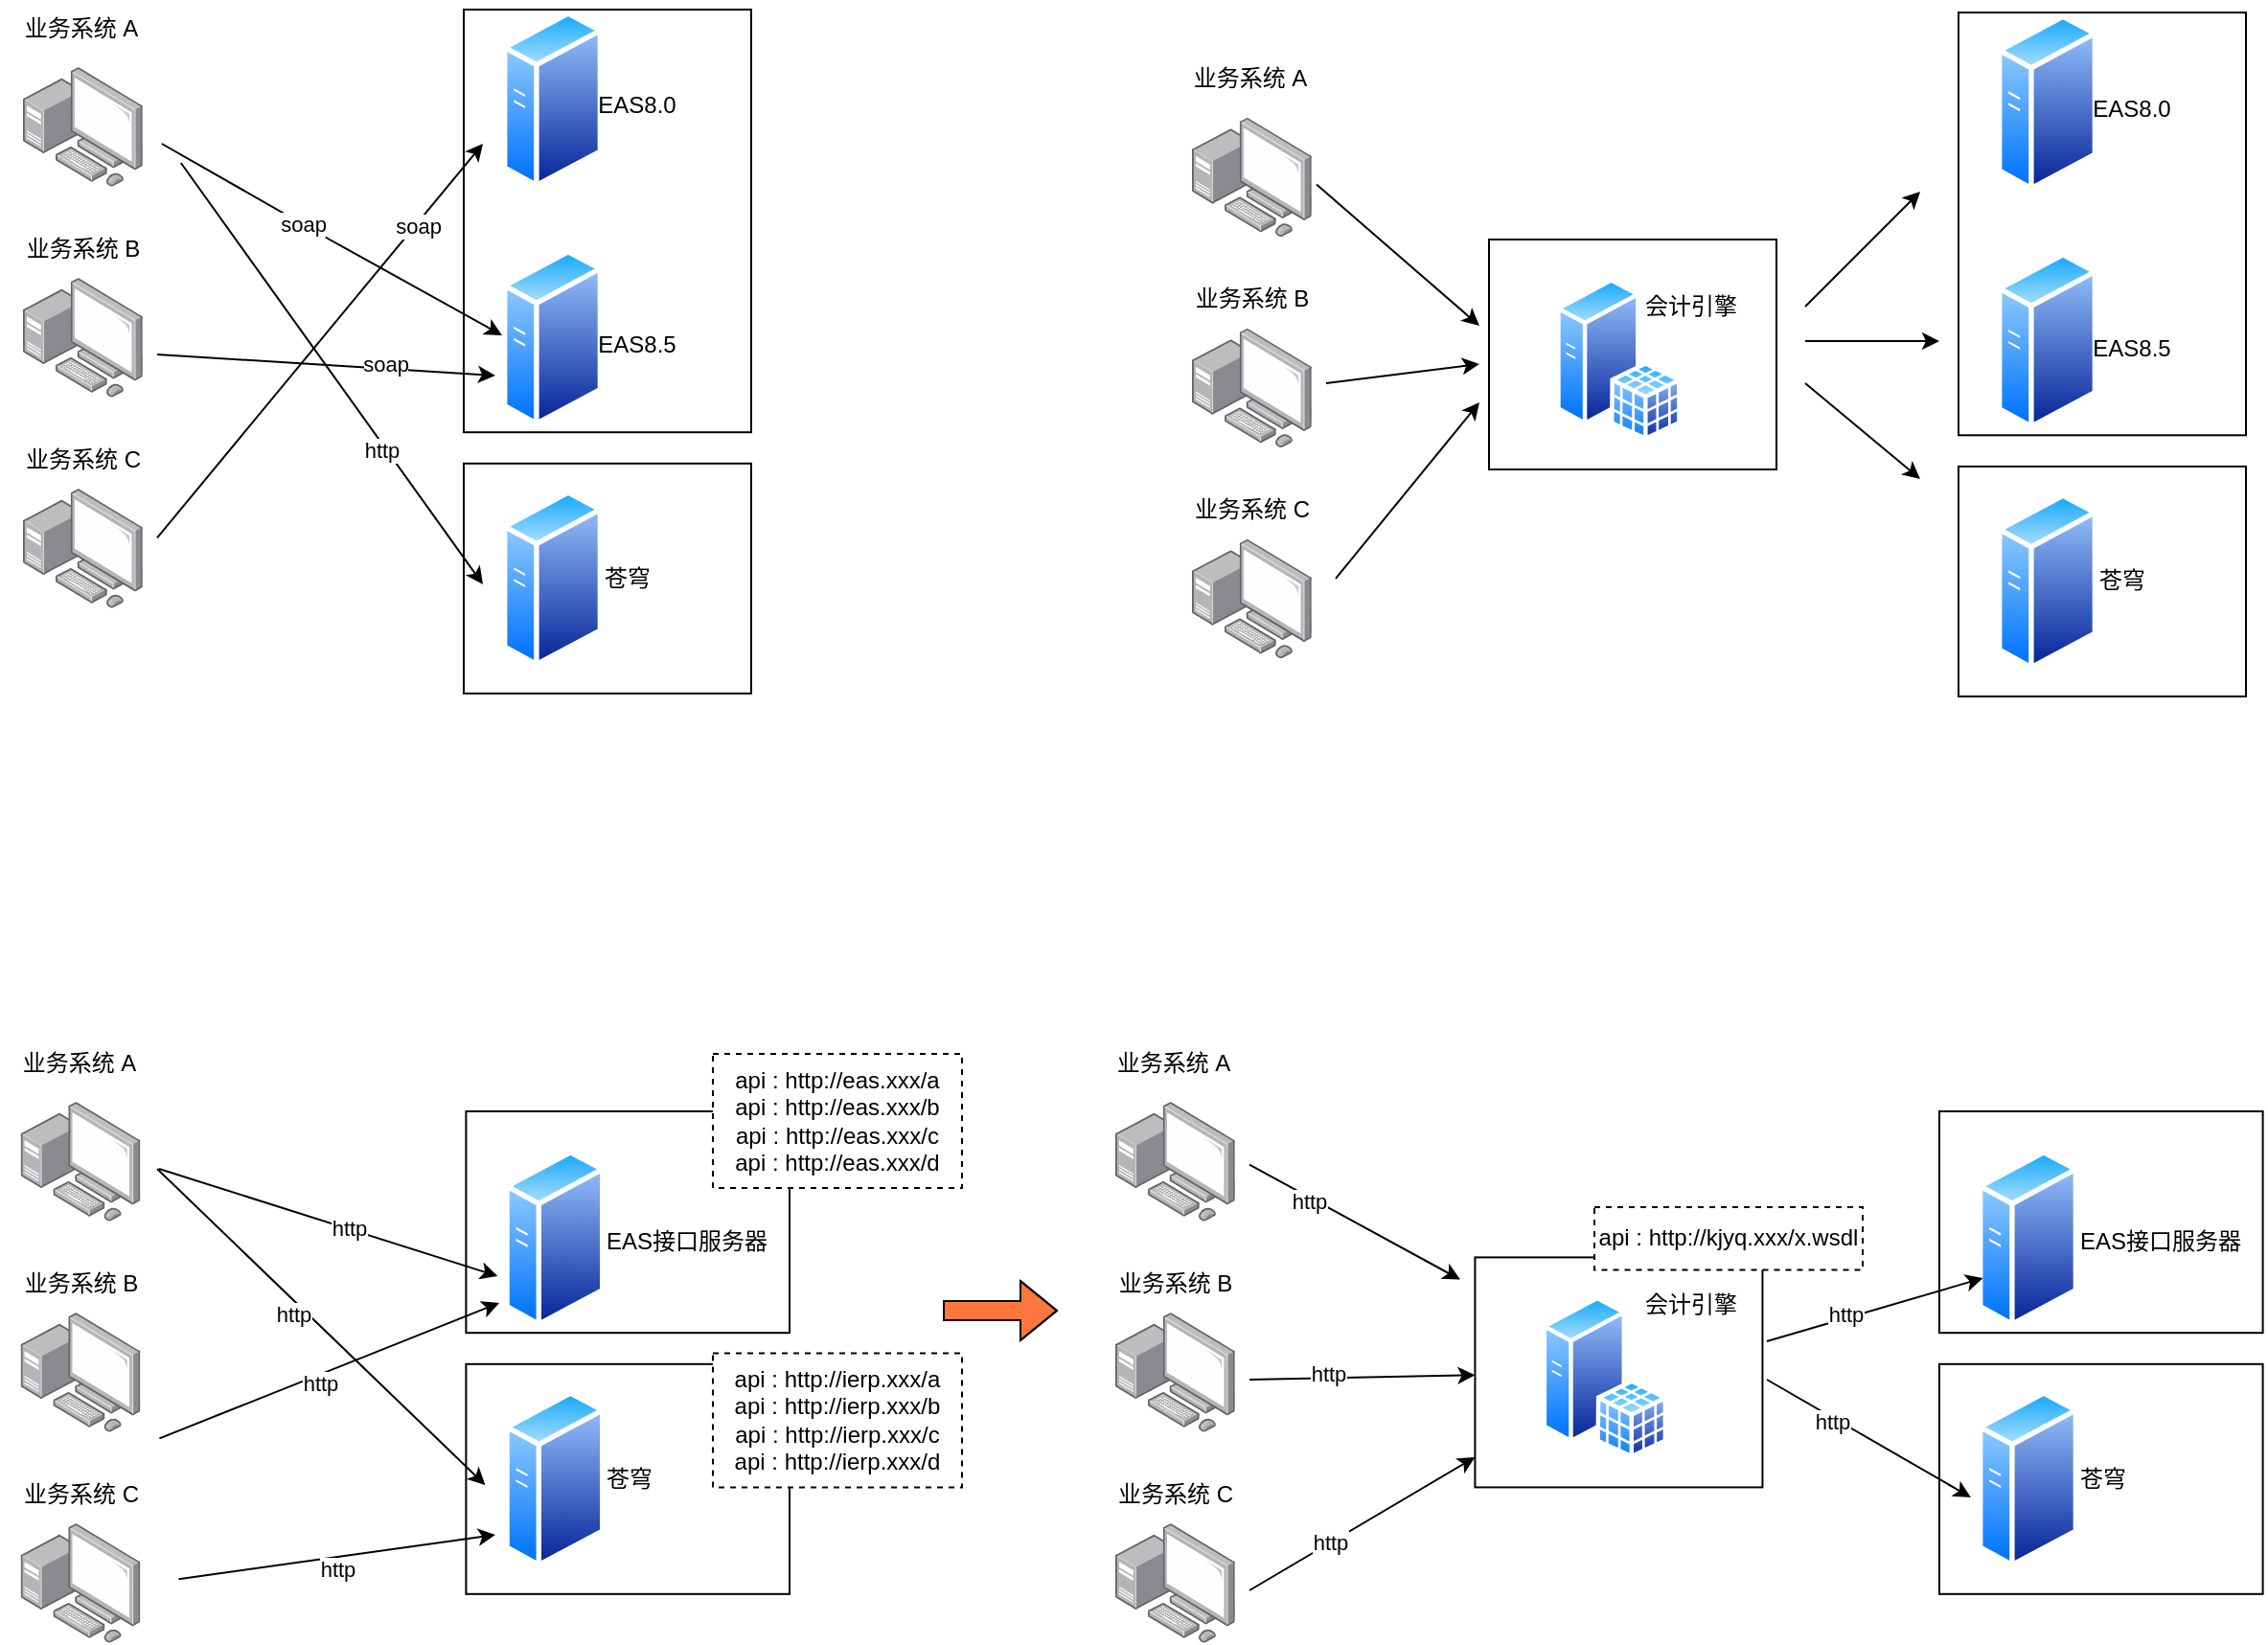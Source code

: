 <mxfile version="20.3.2" type="github">
  <diagram id="Xhf_V60VqL-blBnn5I0N" name="第 1 页">
    <mxGraphModel dx="1422" dy="762" grid="1" gridSize="10" guides="1" tooltips="1" connect="1" arrows="1" fold="1" page="1" pageScale="1" pageWidth="3300" pageHeight="4681" math="0" shadow="0">
      <root>
        <mxCell id="0" />
        <mxCell id="1" parent="0" />
        <mxCell id="khTBBQ2TNIfmZg84Ai6I-55" value="" style="rounded=0;whiteSpace=wrap;html=1;" vertex="1" parent="1">
          <mxGeometry x="875" y="415" width="150" height="120" as="geometry" />
        </mxCell>
        <mxCell id="khTBBQ2TNIfmZg84Ai6I-31" value="" style="rounded=0;whiteSpace=wrap;html=1;" vertex="1" parent="1">
          <mxGeometry x="340" y="531.9" width="150" height="120" as="geometry" />
        </mxCell>
        <mxCell id="khTBBQ2TNIfmZg84Ai6I-30" value="" style="rounded=0;whiteSpace=wrap;html=1;" vertex="1" parent="1">
          <mxGeometry x="340" y="295" width="150" height="220.6" as="geometry" />
        </mxCell>
        <mxCell id="khTBBQ2TNIfmZg84Ai6I-1" value="" style="points=[];aspect=fixed;html=1;align=center;shadow=0;dashed=0;image;image=img/lib/allied_telesis/computer_and_terminals/Personal_Computer_with_Server.svg;" vertex="1" parent="1">
          <mxGeometry x="110" y="325" width="62.4" height="62.4" as="geometry" />
        </mxCell>
        <mxCell id="khTBBQ2TNIfmZg84Ai6I-2" value="" style="points=[];aspect=fixed;html=1;align=center;shadow=0;dashed=0;image;image=img/lib/allied_telesis/computer_and_terminals/Personal_Computer_with_Server.svg;" vertex="1" parent="1">
          <mxGeometry x="110" y="435" width="62.4" height="62.4" as="geometry" />
        </mxCell>
        <mxCell id="khTBBQ2TNIfmZg84Ai6I-3" value="" style="points=[];aspect=fixed;html=1;align=center;shadow=0;dashed=0;image;image=img/lib/allied_telesis/computer_and_terminals/Personal_Computer_with_Server.svg;" vertex="1" parent="1">
          <mxGeometry x="110" y="545" width="62.4" height="62.4" as="geometry" />
        </mxCell>
        <mxCell id="khTBBQ2TNIfmZg84Ai6I-5" value="" style="aspect=fixed;perimeter=ellipsePerimeter;html=1;align=center;shadow=0;dashed=0;spacingTop=3;image;image=img/lib/active_directory/generic_server.svg;" vertex="1" parent="1">
          <mxGeometry x="360" y="295" width="52.53" height="93.8" as="geometry" />
        </mxCell>
        <mxCell id="khTBBQ2TNIfmZg84Ai6I-6" value="" style="aspect=fixed;perimeter=ellipsePerimeter;html=1;align=center;shadow=0;dashed=0;spacingTop=3;image;image=img/lib/active_directory/generic_server.svg;" vertex="1" parent="1">
          <mxGeometry x="360" y="419.3" width="52.53" height="93.8" as="geometry" />
        </mxCell>
        <mxCell id="khTBBQ2TNIfmZg84Ai6I-7" value="" style="aspect=fixed;perimeter=ellipsePerimeter;html=1;align=center;shadow=0;dashed=0;spacingTop=3;image;image=img/lib/active_directory/generic_server.svg;imageBackground=default;" vertex="1" parent="1">
          <mxGeometry x="360" y="545" width="52.53" height="93.8" as="geometry" />
        </mxCell>
        <mxCell id="khTBBQ2TNIfmZg84Ai6I-8" value="" style="endArrow=classic;html=1;rounded=0;" edge="1" parent="1">
          <mxGeometry width="50" height="50" relative="1" as="geometry">
            <mxPoint x="182.4" y="365" as="sourcePoint" />
            <mxPoint x="360" y="465" as="targetPoint" />
            <Array as="points">
              <mxPoint x="270" y="415" />
            </Array>
          </mxGeometry>
        </mxCell>
        <mxCell id="khTBBQ2TNIfmZg84Ai6I-22" value="soap" style="edgeLabel;html=1;align=center;verticalAlign=middle;resizable=0;points=[];" vertex="1" connectable="0" parent="khTBBQ2TNIfmZg84Ai6I-8">
          <mxGeometry x="-0.16" y="1" relative="1" as="geometry">
            <mxPoint x="-1" as="offset" />
          </mxGeometry>
        </mxCell>
        <mxCell id="khTBBQ2TNIfmZg84Ai6I-9" value="" style="endArrow=classic;html=1;rounded=0;" edge="1" parent="1">
          <mxGeometry width="50" height="50" relative="1" as="geometry">
            <mxPoint x="192.4" y="375" as="sourcePoint" />
            <mxPoint x="350" y="595" as="targetPoint" />
          </mxGeometry>
        </mxCell>
        <mxCell id="khTBBQ2TNIfmZg84Ai6I-25" value="http" style="edgeLabel;html=1;align=center;verticalAlign=middle;resizable=0;points=[];" vertex="1" connectable="0" parent="khTBBQ2TNIfmZg84Ai6I-9">
          <mxGeometry x="0.341" y="-3" relative="1" as="geometry">
            <mxPoint x="1" as="offset" />
          </mxGeometry>
        </mxCell>
        <mxCell id="khTBBQ2TNIfmZg84Ai6I-10" value="" style="endArrow=classic;html=1;rounded=0;entryX=-0.067;entryY=0.711;entryDx=0;entryDy=0;entryPerimeter=0;" edge="1" parent="1" target="khTBBQ2TNIfmZg84Ai6I-6">
          <mxGeometry width="50" height="50" relative="1" as="geometry">
            <mxPoint x="180" y="475" as="sourcePoint" />
            <mxPoint x="350" y="486" as="targetPoint" />
          </mxGeometry>
        </mxCell>
        <mxCell id="khTBBQ2TNIfmZg84Ai6I-26" value="soap" style="edgeLabel;html=1;align=center;verticalAlign=middle;resizable=0;points=[];" vertex="1" connectable="0" parent="khTBBQ2TNIfmZg84Ai6I-10">
          <mxGeometry x="0.346" y="3" relative="1" as="geometry">
            <mxPoint as="offset" />
          </mxGeometry>
        </mxCell>
        <mxCell id="khTBBQ2TNIfmZg84Ai6I-11" value="" style="endArrow=classic;html=1;rounded=0;" edge="1" parent="1">
          <mxGeometry width="50" height="50" relative="1" as="geometry">
            <mxPoint x="180" y="570.7" as="sourcePoint" />
            <mxPoint x="350" y="365" as="targetPoint" />
          </mxGeometry>
        </mxCell>
        <mxCell id="khTBBQ2TNIfmZg84Ai6I-20" value="soap" style="edgeLabel;html=1;align=center;verticalAlign=middle;resizable=0;points=[];" vertex="1" connectable="0" parent="khTBBQ2TNIfmZg84Ai6I-11">
          <mxGeometry x="0.589" y="-1" relative="1" as="geometry">
            <mxPoint as="offset" />
          </mxGeometry>
        </mxCell>
        <mxCell id="khTBBQ2TNIfmZg84Ai6I-12" value="EAS8.0" style="text;html=1;align=center;verticalAlign=middle;resizable=0;points=[];autosize=1;strokeColor=none;fillColor=none;" vertex="1" parent="1">
          <mxGeometry x="400" y="330" width="60" height="30" as="geometry" />
        </mxCell>
        <mxCell id="khTBBQ2TNIfmZg84Ai6I-13" value="EAS8.5" style="text;html=1;align=center;verticalAlign=middle;resizable=0;points=[];autosize=1;strokeColor=none;fillColor=none;" vertex="1" parent="1">
          <mxGeometry x="400" y="455" width="60" height="30" as="geometry" />
        </mxCell>
        <mxCell id="khTBBQ2TNIfmZg84Ai6I-14" value="苍穹" style="text;html=1;align=center;verticalAlign=middle;resizable=0;points=[];autosize=1;strokeColor=none;fillColor=none;" vertex="1" parent="1">
          <mxGeometry x="400" y="576.9" width="50" height="30" as="geometry" />
        </mxCell>
        <mxCell id="khTBBQ2TNIfmZg84Ai6I-27" value="业务系统 A" style="text;html=1;align=center;verticalAlign=middle;resizable=0;points=[];autosize=1;strokeColor=none;fillColor=none;" vertex="1" parent="1">
          <mxGeometry x="100" y="290" width="80" height="30" as="geometry" />
        </mxCell>
        <mxCell id="khTBBQ2TNIfmZg84Ai6I-28" value="业务系统 B" style="text;html=1;align=center;verticalAlign=middle;resizable=0;points=[];autosize=1;strokeColor=none;fillColor=none;" vertex="1" parent="1">
          <mxGeometry x="101.2" y="405" width="80" height="30" as="geometry" />
        </mxCell>
        <mxCell id="khTBBQ2TNIfmZg84Ai6I-29" value="业务系统 C" style="text;html=1;align=center;verticalAlign=middle;resizable=0;points=[];autosize=1;strokeColor=none;fillColor=none;" vertex="1" parent="1">
          <mxGeometry x="101.2" y="515" width="80" height="30" as="geometry" />
        </mxCell>
        <mxCell id="khTBBQ2TNIfmZg84Ai6I-32" value="" style="rounded=0;whiteSpace=wrap;html=1;" vertex="1" parent="1">
          <mxGeometry x="1120" y="533.45" width="150" height="120" as="geometry" />
        </mxCell>
        <mxCell id="khTBBQ2TNIfmZg84Ai6I-33" value="" style="rounded=0;whiteSpace=wrap;html=1;" vertex="1" parent="1">
          <mxGeometry x="1120" y="296.55" width="150" height="220.6" as="geometry" />
        </mxCell>
        <mxCell id="khTBBQ2TNIfmZg84Ai6I-34" value="" style="points=[];aspect=fixed;html=1;align=center;shadow=0;dashed=0;image;image=img/lib/allied_telesis/computer_and_terminals/Personal_Computer_with_Server.svg;" vertex="1" parent="1">
          <mxGeometry x="720" y="351.3" width="62.4" height="62.4" as="geometry" />
        </mxCell>
        <mxCell id="khTBBQ2TNIfmZg84Ai6I-35" value="" style="points=[];aspect=fixed;html=1;align=center;shadow=0;dashed=0;image;image=img/lib/allied_telesis/computer_and_terminals/Personal_Computer_with_Server.svg;" vertex="1" parent="1">
          <mxGeometry x="720" y="461.3" width="62.4" height="62.4" as="geometry" />
        </mxCell>
        <mxCell id="khTBBQ2TNIfmZg84Ai6I-36" value="" style="points=[];aspect=fixed;html=1;align=center;shadow=0;dashed=0;image;image=img/lib/allied_telesis/computer_and_terminals/Personal_Computer_with_Server.svg;" vertex="1" parent="1">
          <mxGeometry x="720" y="571.3" width="62.4" height="62.4" as="geometry" />
        </mxCell>
        <mxCell id="khTBBQ2TNIfmZg84Ai6I-37" value="" style="aspect=fixed;perimeter=ellipsePerimeter;html=1;align=center;shadow=0;dashed=0;spacingTop=3;image;image=img/lib/active_directory/generic_server.svg;" vertex="1" parent="1">
          <mxGeometry x="1140" y="296.55" width="52.53" height="93.8" as="geometry" />
        </mxCell>
        <mxCell id="khTBBQ2TNIfmZg84Ai6I-38" value="" style="aspect=fixed;perimeter=ellipsePerimeter;html=1;align=center;shadow=0;dashed=0;spacingTop=3;image;image=img/lib/active_directory/generic_server.svg;" vertex="1" parent="1">
          <mxGeometry x="1140" y="420.85" width="52.53" height="93.8" as="geometry" />
        </mxCell>
        <mxCell id="khTBBQ2TNIfmZg84Ai6I-39" value="" style="aspect=fixed;perimeter=ellipsePerimeter;html=1;align=center;shadow=0;dashed=0;spacingTop=3;image;image=img/lib/active_directory/generic_server.svg;imageBackground=default;" vertex="1" parent="1">
          <mxGeometry x="1140" y="546.55" width="52.53" height="93.8" as="geometry" />
        </mxCell>
        <mxCell id="khTBBQ2TNIfmZg84Ai6I-48" value="EAS8.0" style="text;html=1;align=center;verticalAlign=middle;resizable=0;points=[];autosize=1;strokeColor=none;fillColor=none;" vertex="1" parent="1">
          <mxGeometry x="1180" y="331.55" width="60" height="30" as="geometry" />
        </mxCell>
        <mxCell id="khTBBQ2TNIfmZg84Ai6I-49" value="EAS8.5" style="text;html=1;align=center;verticalAlign=middle;resizable=0;points=[];autosize=1;strokeColor=none;fillColor=none;" vertex="1" parent="1">
          <mxGeometry x="1180" y="456.55" width="60" height="30" as="geometry" />
        </mxCell>
        <mxCell id="khTBBQ2TNIfmZg84Ai6I-50" value="苍穹" style="text;html=1;align=center;verticalAlign=middle;resizable=0;points=[];autosize=1;strokeColor=none;fillColor=none;" vertex="1" parent="1">
          <mxGeometry x="1180" y="578.45" width="50" height="30" as="geometry" />
        </mxCell>
        <mxCell id="khTBBQ2TNIfmZg84Ai6I-51" value="业务系统 A" style="text;html=1;align=center;verticalAlign=middle;resizable=0;points=[];autosize=1;strokeColor=none;fillColor=none;" vertex="1" parent="1">
          <mxGeometry x="710" y="316.3" width="80" height="30" as="geometry" />
        </mxCell>
        <mxCell id="khTBBQ2TNIfmZg84Ai6I-52" value="业务系统 B" style="text;html=1;align=center;verticalAlign=middle;resizable=0;points=[];autosize=1;strokeColor=none;fillColor=none;" vertex="1" parent="1">
          <mxGeometry x="711.2" y="431.3" width="80" height="30" as="geometry" />
        </mxCell>
        <mxCell id="khTBBQ2TNIfmZg84Ai6I-53" value="业务系统 C" style="text;html=1;align=center;verticalAlign=middle;resizable=0;points=[];autosize=1;strokeColor=none;fillColor=none;" vertex="1" parent="1">
          <mxGeometry x="711.2" y="541.3" width="80" height="30" as="geometry" />
        </mxCell>
        <mxCell id="khTBBQ2TNIfmZg84Ai6I-56" value="" style="endArrow=classic;html=1;rounded=0;" edge="1" parent="1">
          <mxGeometry width="50" height="50" relative="1" as="geometry">
            <mxPoint x="785" y="386.3" as="sourcePoint" />
            <mxPoint x="870" y="460" as="targetPoint" />
          </mxGeometry>
        </mxCell>
        <mxCell id="khTBBQ2TNIfmZg84Ai6I-58" value="" style="endArrow=classic;html=1;rounded=0;" edge="1" parent="1">
          <mxGeometry width="50" height="50" relative="1" as="geometry">
            <mxPoint x="790" y="490" as="sourcePoint" />
            <mxPoint x="870" y="480" as="targetPoint" />
          </mxGeometry>
        </mxCell>
        <mxCell id="khTBBQ2TNIfmZg84Ai6I-59" value="" style="endArrow=classic;html=1;rounded=0;" edge="1" parent="1">
          <mxGeometry width="50" height="50" relative="1" as="geometry">
            <mxPoint x="795" y="591.9" as="sourcePoint" />
            <mxPoint x="870" y="500" as="targetPoint" />
          </mxGeometry>
        </mxCell>
        <mxCell id="khTBBQ2TNIfmZg84Ai6I-60" value="" style="endArrow=classic;html=1;rounded=0;" edge="1" parent="1">
          <mxGeometry width="50" height="50" relative="1" as="geometry">
            <mxPoint x="1040" y="468" as="sourcePoint" />
            <mxPoint x="1110" y="468" as="targetPoint" />
          </mxGeometry>
        </mxCell>
        <mxCell id="khTBBQ2TNIfmZg84Ai6I-61" value="" style="endArrow=classic;html=1;rounded=0;" edge="1" parent="1">
          <mxGeometry width="50" height="50" relative="1" as="geometry">
            <mxPoint x="1040" y="490" as="sourcePoint" />
            <mxPoint x="1100" y="540" as="targetPoint" />
          </mxGeometry>
        </mxCell>
        <mxCell id="khTBBQ2TNIfmZg84Ai6I-62" value="" style="endArrow=classic;html=1;rounded=0;" edge="1" parent="1">
          <mxGeometry width="50" height="50" relative="1" as="geometry">
            <mxPoint x="1040" y="450" as="sourcePoint" />
            <mxPoint x="1100" y="390" as="targetPoint" />
          </mxGeometry>
        </mxCell>
        <mxCell id="khTBBQ2TNIfmZg84Ai6I-63" value="" style="aspect=fixed;perimeter=ellipsePerimeter;html=1;align=center;shadow=0;dashed=0;spacingTop=3;image;image=img/lib/active_directory/sql_server.svg;" vertex="1" parent="1">
          <mxGeometry x="910" y="435" width="65.45" height="85" as="geometry" />
        </mxCell>
        <mxCell id="khTBBQ2TNIfmZg84Ai6I-64" value="会计引擎" style="text;html=1;align=center;verticalAlign=middle;resizable=0;points=[];autosize=1;strokeColor=none;fillColor=none;" vertex="1" parent="1">
          <mxGeometry x="945" y="435" width="70" height="30" as="geometry" />
        </mxCell>
        <mxCell id="khTBBQ2TNIfmZg84Ai6I-66" value="" style="rounded=0;whiteSpace=wrap;html=1;" vertex="1" parent="1">
          <mxGeometry x="341.2" y="1001.9" width="168.8" height="120" as="geometry" />
        </mxCell>
        <mxCell id="khTBBQ2TNIfmZg84Ai6I-67" value="" style="rounded=0;whiteSpace=wrap;html=1;" vertex="1" parent="1">
          <mxGeometry x="341.2" y="870" width="168.8" height="115.6" as="geometry" />
        </mxCell>
        <mxCell id="khTBBQ2TNIfmZg84Ai6I-68" value="" style="points=[];aspect=fixed;html=1;align=center;shadow=0;dashed=0;image;image=img/lib/allied_telesis/computer_and_terminals/Personal_Computer_with_Server.svg;" vertex="1" parent="1">
          <mxGeometry x="108.8" y="865" width="62.4" height="62.4" as="geometry" />
        </mxCell>
        <mxCell id="khTBBQ2TNIfmZg84Ai6I-69" value="" style="points=[];aspect=fixed;html=1;align=center;shadow=0;dashed=0;image;image=img/lib/allied_telesis/computer_and_terminals/Personal_Computer_with_Server.svg;" vertex="1" parent="1">
          <mxGeometry x="108.8" y="975" width="62.4" height="62.4" as="geometry" />
        </mxCell>
        <mxCell id="khTBBQ2TNIfmZg84Ai6I-70" value="" style="points=[];aspect=fixed;html=1;align=center;shadow=0;dashed=0;image;image=img/lib/allied_telesis/computer_and_terminals/Personal_Computer_with_Server.svg;" vertex="1" parent="1">
          <mxGeometry x="108.8" y="1085" width="62.4" height="62.4" as="geometry" />
        </mxCell>
        <mxCell id="khTBBQ2TNIfmZg84Ai6I-72" value="" style="aspect=fixed;perimeter=ellipsePerimeter;html=1;align=center;shadow=0;dashed=0;spacingTop=3;image;image=img/lib/active_directory/generic_server.svg;" vertex="1" parent="1">
          <mxGeometry x="361.2" y="889.3" width="52.53" height="93.8" as="geometry" />
        </mxCell>
        <mxCell id="khTBBQ2TNIfmZg84Ai6I-73" value="" style="aspect=fixed;perimeter=ellipsePerimeter;html=1;align=center;shadow=0;dashed=0;spacingTop=3;image;image=img/lib/active_directory/generic_server.svg;imageBackground=default;" vertex="1" parent="1">
          <mxGeometry x="361.2" y="1015" width="52.53" height="93.8" as="geometry" />
        </mxCell>
        <mxCell id="khTBBQ2TNIfmZg84Ai6I-76" value="" style="endArrow=classic;html=1;rounded=0;" edge="1" parent="1">
          <mxGeometry width="50" height="50" relative="1" as="geometry">
            <mxPoint x="180" y="900" as="sourcePoint" />
            <mxPoint x="351.2" y="1065" as="targetPoint" />
          </mxGeometry>
        </mxCell>
        <mxCell id="khTBBQ2TNIfmZg84Ai6I-77" value="http" style="edgeLabel;html=1;align=center;verticalAlign=middle;resizable=0;points=[];" vertex="1" connectable="0" parent="khTBBQ2TNIfmZg84Ai6I-76">
          <mxGeometry x="0.341" y="-3" relative="1" as="geometry">
            <mxPoint x="-42" y="-37" as="offset" />
          </mxGeometry>
        </mxCell>
        <mxCell id="khTBBQ2TNIfmZg84Ai6I-78" value="" style="endArrow=classic;html=1;rounded=0;entryX=-0.067;entryY=0.711;entryDx=0;entryDy=0;entryPerimeter=0;" edge="1" parent="1" target="khTBBQ2TNIfmZg84Ai6I-72">
          <mxGeometry width="50" height="50" relative="1" as="geometry">
            <mxPoint x="181" y="900" as="sourcePoint" />
            <mxPoint x="351.2" y="956" as="targetPoint" />
          </mxGeometry>
        </mxCell>
        <mxCell id="khTBBQ2TNIfmZg84Ai6I-79" value="http" style="edgeLabel;html=1;align=center;verticalAlign=middle;resizable=0;points=[];" vertex="1" connectable="0" parent="khTBBQ2TNIfmZg84Ai6I-78">
          <mxGeometry x="0.346" y="3" relative="1" as="geometry">
            <mxPoint x="-21" y="-4" as="offset" />
          </mxGeometry>
        </mxCell>
        <mxCell id="khTBBQ2TNIfmZg84Ai6I-80" value="" style="endArrow=classic;html=1;rounded=0;entryX=-0.051;entryY=0.86;entryDx=0;entryDy=0;entryPerimeter=0;" edge="1" parent="1" target="khTBBQ2TNIfmZg84Ai6I-72">
          <mxGeometry width="50" height="50" relative="1" as="geometry">
            <mxPoint x="181.2" y="1040.7" as="sourcePoint" />
            <mxPoint x="340" y="970" as="targetPoint" />
          </mxGeometry>
        </mxCell>
        <mxCell id="khTBBQ2TNIfmZg84Ai6I-81" value="http" style="edgeLabel;html=1;align=center;verticalAlign=middle;resizable=0;points=[];" vertex="1" connectable="0" parent="khTBBQ2TNIfmZg84Ai6I-80">
          <mxGeometry x="0.589" y="-1" relative="1" as="geometry">
            <mxPoint x="-58" y="26" as="offset" />
          </mxGeometry>
        </mxCell>
        <mxCell id="khTBBQ2TNIfmZg84Ai6I-83" value="EAS接口服务器" style="text;html=1;align=center;verticalAlign=middle;resizable=0;points=[];autosize=1;strokeColor=none;fillColor=none;" vertex="1" parent="1">
          <mxGeometry x="401.2" y="922.75" width="110" height="30" as="geometry" />
        </mxCell>
        <mxCell id="khTBBQ2TNIfmZg84Ai6I-84" value="苍穹" style="text;html=1;align=center;verticalAlign=middle;resizable=0;points=[];autosize=1;strokeColor=none;fillColor=none;" vertex="1" parent="1">
          <mxGeometry x="401.2" y="1046.9" width="50" height="30" as="geometry" />
        </mxCell>
        <mxCell id="khTBBQ2TNIfmZg84Ai6I-85" value="业务系统 A" style="text;html=1;align=center;verticalAlign=middle;resizable=0;points=[];autosize=1;strokeColor=none;fillColor=none;" vertex="1" parent="1">
          <mxGeometry x="98.8" y="830" width="80" height="30" as="geometry" />
        </mxCell>
        <mxCell id="khTBBQ2TNIfmZg84Ai6I-86" value="业务系统 B" style="text;html=1;align=center;verticalAlign=middle;resizable=0;points=[];autosize=1;strokeColor=none;fillColor=none;" vertex="1" parent="1">
          <mxGeometry x="100.0" y="945" width="80" height="30" as="geometry" />
        </mxCell>
        <mxCell id="khTBBQ2TNIfmZg84Ai6I-87" value="业务系统 C" style="text;html=1;align=center;verticalAlign=middle;resizable=0;points=[];autosize=1;strokeColor=none;fillColor=none;" vertex="1" parent="1">
          <mxGeometry x="100.0" y="1055" width="80" height="30" as="geometry" />
        </mxCell>
        <mxCell id="khTBBQ2TNIfmZg84Ai6I-110" value="" style="endArrow=classic;html=1;rounded=0;entryX=-0.089;entryY=0.81;entryDx=0;entryDy=0;entryPerimeter=0;" edge="1" parent="1" target="khTBBQ2TNIfmZg84Ai6I-73">
          <mxGeometry width="50" height="50" relative="1" as="geometry">
            <mxPoint x="191.2" y="1114.15" as="sourcePoint" />
            <mxPoint x="340" y="1085" as="targetPoint" />
          </mxGeometry>
        </mxCell>
        <mxCell id="khTBBQ2TNIfmZg84Ai6I-111" value="http" style="edgeLabel;html=1;align=center;verticalAlign=middle;resizable=0;points=[];" vertex="1" connectable="0" parent="khTBBQ2TNIfmZg84Ai6I-110">
          <mxGeometry x="0.589" y="-1" relative="1" as="geometry">
            <mxPoint x="-49" y="12" as="offset" />
          </mxGeometry>
        </mxCell>
        <mxCell id="khTBBQ2TNIfmZg84Ai6I-112" value="" style="rounded=0;whiteSpace=wrap;html=1;" vertex="1" parent="1">
          <mxGeometry x="1110" y="1001.9" width="168.8" height="120" as="geometry" />
        </mxCell>
        <mxCell id="khTBBQ2TNIfmZg84Ai6I-113" value="" style="rounded=0;whiteSpace=wrap;html=1;" vertex="1" parent="1">
          <mxGeometry x="1110" y="870" width="168.8" height="115.6" as="geometry" />
        </mxCell>
        <mxCell id="khTBBQ2TNIfmZg84Ai6I-114" value="" style="points=[];aspect=fixed;html=1;align=center;shadow=0;dashed=0;image;image=img/lib/allied_telesis/computer_and_terminals/Personal_Computer_with_Server.svg;" vertex="1" parent="1">
          <mxGeometry x="680" y="865" width="62.4" height="62.4" as="geometry" />
        </mxCell>
        <mxCell id="khTBBQ2TNIfmZg84Ai6I-115" value="" style="points=[];aspect=fixed;html=1;align=center;shadow=0;dashed=0;image;image=img/lib/allied_telesis/computer_and_terminals/Personal_Computer_with_Server.svg;" vertex="1" parent="1">
          <mxGeometry x="680" y="975" width="62.4" height="62.4" as="geometry" />
        </mxCell>
        <mxCell id="khTBBQ2TNIfmZg84Ai6I-116" value="" style="points=[];aspect=fixed;html=1;align=center;shadow=0;dashed=0;image;image=img/lib/allied_telesis/computer_and_terminals/Personal_Computer_with_Server.svg;" vertex="1" parent="1">
          <mxGeometry x="680" y="1085" width="62.4" height="62.4" as="geometry" />
        </mxCell>
        <mxCell id="khTBBQ2TNIfmZg84Ai6I-117" value="" style="aspect=fixed;perimeter=ellipsePerimeter;html=1;align=center;shadow=0;dashed=0;spacingTop=3;image;image=img/lib/active_directory/generic_server.svg;" vertex="1" parent="1">
          <mxGeometry x="1130" y="889.3" width="52.53" height="93.8" as="geometry" />
        </mxCell>
        <mxCell id="khTBBQ2TNIfmZg84Ai6I-118" value="" style="aspect=fixed;perimeter=ellipsePerimeter;html=1;align=center;shadow=0;dashed=0;spacingTop=3;image;image=img/lib/active_directory/generic_server.svg;imageBackground=default;" vertex="1" parent="1">
          <mxGeometry x="1130" y="1015" width="52.53" height="93.8" as="geometry" />
        </mxCell>
        <mxCell id="khTBBQ2TNIfmZg84Ai6I-125" value="EAS接口服务器" style="text;html=1;align=center;verticalAlign=middle;resizable=0;points=[];autosize=1;strokeColor=none;fillColor=none;" vertex="1" parent="1">
          <mxGeometry x="1170" y="922.75" width="110" height="30" as="geometry" />
        </mxCell>
        <mxCell id="khTBBQ2TNIfmZg84Ai6I-126" value="苍穹" style="text;html=1;align=center;verticalAlign=middle;resizable=0;points=[];autosize=1;strokeColor=none;fillColor=none;" vertex="1" parent="1">
          <mxGeometry x="1170" y="1046.9" width="50" height="30" as="geometry" />
        </mxCell>
        <mxCell id="khTBBQ2TNIfmZg84Ai6I-127" value="业务系统 A" style="text;html=1;align=center;verticalAlign=middle;resizable=0;points=[];autosize=1;strokeColor=none;fillColor=none;" vertex="1" parent="1">
          <mxGeometry x="670" y="830" width="80" height="30" as="geometry" />
        </mxCell>
        <mxCell id="khTBBQ2TNIfmZg84Ai6I-128" value="业务系统 B" style="text;html=1;align=center;verticalAlign=middle;resizable=0;points=[];autosize=1;strokeColor=none;fillColor=none;" vertex="1" parent="1">
          <mxGeometry x="671.2" y="945" width="80" height="30" as="geometry" />
        </mxCell>
        <mxCell id="khTBBQ2TNIfmZg84Ai6I-129" value="业务系统 C" style="text;html=1;align=center;verticalAlign=middle;resizable=0;points=[];autosize=1;strokeColor=none;fillColor=none;" vertex="1" parent="1">
          <mxGeometry x="671.2" y="1055" width="80" height="30" as="geometry" />
        </mxCell>
        <mxCell id="khTBBQ2TNIfmZg84Ai6I-132" value="" style="rounded=0;whiteSpace=wrap;html=1;" vertex="1" parent="1">
          <mxGeometry x="867.72" y="946.2" width="150" height="120" as="geometry" />
        </mxCell>
        <mxCell id="khTBBQ2TNIfmZg84Ai6I-133" value="" style="aspect=fixed;perimeter=ellipsePerimeter;html=1;align=center;shadow=0;dashed=0;spacingTop=3;image;image=img/lib/active_directory/sql_server.svg;" vertex="1" parent="1">
          <mxGeometry x="902.72" y="966.2" width="65.45" height="85" as="geometry" />
        </mxCell>
        <mxCell id="khTBBQ2TNIfmZg84Ai6I-134" value="会计引擎" style="text;html=1;align=center;verticalAlign=middle;resizable=0;points=[];autosize=1;strokeColor=none;fillColor=none;" vertex="1" parent="1">
          <mxGeometry x="945" y="955.6" width="70" height="30" as="geometry" />
        </mxCell>
        <mxCell id="khTBBQ2TNIfmZg84Ai6I-135" value="" style="endArrow=classic;html=1;rounded=0;" edge="1" parent="1">
          <mxGeometry width="50" height="50" relative="1" as="geometry">
            <mxPoint x="750" y="897.8" as="sourcePoint" />
            <mxPoint x="860" y="957.8" as="targetPoint" />
          </mxGeometry>
        </mxCell>
        <mxCell id="khTBBQ2TNIfmZg84Ai6I-144" value="http" style="edgeLabel;html=1;align=center;verticalAlign=middle;resizable=0;points=[];" vertex="1" connectable="0" parent="khTBBQ2TNIfmZg84Ai6I-135">
          <mxGeometry x="-0.419" y="-2" relative="1" as="geometry">
            <mxPoint as="offset" />
          </mxGeometry>
        </mxCell>
        <mxCell id="khTBBQ2TNIfmZg84Ai6I-136" value="" style="endArrow=classic;html=1;rounded=0;" edge="1" parent="1" target="khTBBQ2TNIfmZg84Ai6I-132">
          <mxGeometry width="50" height="50" relative="1" as="geometry">
            <mxPoint x="750" y="1010" as="sourcePoint" />
            <mxPoint x="860" y="1010" as="targetPoint" />
          </mxGeometry>
        </mxCell>
        <mxCell id="khTBBQ2TNIfmZg84Ai6I-145" value="http" style="edgeLabel;html=1;align=center;verticalAlign=middle;resizable=0;points=[];" vertex="1" connectable="0" parent="khTBBQ2TNIfmZg84Ai6I-136">
          <mxGeometry x="-0.302" y="2" relative="1" as="geometry">
            <mxPoint as="offset" />
          </mxGeometry>
        </mxCell>
        <mxCell id="khTBBQ2TNIfmZg84Ai6I-137" value="" style="endArrow=classic;html=1;rounded=0;" edge="1" parent="1" target="khTBBQ2TNIfmZg84Ai6I-132">
          <mxGeometry width="50" height="50" relative="1" as="geometry">
            <mxPoint x="750" y="1120" as="sourcePoint" />
            <mxPoint x="860" y="1050" as="targetPoint" />
          </mxGeometry>
        </mxCell>
        <mxCell id="khTBBQ2TNIfmZg84Ai6I-147" value="http" style="edgeLabel;html=1;align=center;verticalAlign=middle;resizable=0;points=[];" vertex="1" connectable="0" parent="khTBBQ2TNIfmZg84Ai6I-137">
          <mxGeometry x="-0.294" y="1" relative="1" as="geometry">
            <mxPoint as="offset" />
          </mxGeometry>
        </mxCell>
        <mxCell id="khTBBQ2TNIfmZg84Ai6I-138" value="" style="endArrow=classic;html=1;rounded=0;entryX=0;entryY=0.75;entryDx=0;entryDy=0;" edge="1" parent="1" target="khTBBQ2TNIfmZg84Ai6I-117">
          <mxGeometry width="50" height="50" relative="1" as="geometry">
            <mxPoint x="1020" y="990" as="sourcePoint" />
            <mxPoint x="1127.28" y="968.1" as="targetPoint" />
          </mxGeometry>
        </mxCell>
        <mxCell id="khTBBQ2TNIfmZg84Ai6I-148" value="http" style="edgeLabel;html=1;align=center;verticalAlign=middle;resizable=0;points=[];" vertex="1" connectable="0" parent="khTBBQ2TNIfmZg84Ai6I-138">
          <mxGeometry x="-0.263" y="2" relative="1" as="geometry">
            <mxPoint as="offset" />
          </mxGeometry>
        </mxCell>
        <mxCell id="khTBBQ2TNIfmZg84Ai6I-139" value="" style="endArrow=classic;html=1;rounded=0;entryX=-0.067;entryY=0.602;entryDx=0;entryDy=0;entryPerimeter=0;" edge="1" parent="1" target="khTBBQ2TNIfmZg84Ai6I-118">
          <mxGeometry width="50" height="50" relative="1" as="geometry">
            <mxPoint x="1020" y="1010" as="sourcePoint" />
            <mxPoint x="1100" y="1040" as="targetPoint" />
          </mxGeometry>
        </mxCell>
        <mxCell id="khTBBQ2TNIfmZg84Ai6I-149" value="http" style="edgeLabel;html=1;align=center;verticalAlign=middle;resizable=0;points=[];" vertex="1" connectable="0" parent="khTBBQ2TNIfmZg84Ai6I-139">
          <mxGeometry x="-0.342" y="-2" relative="1" as="geometry">
            <mxPoint as="offset" />
          </mxGeometry>
        </mxCell>
        <mxCell id="khTBBQ2TNIfmZg84Ai6I-141" value="api : http://eas.xxx/a&lt;br&gt;api : http://eas.xxx/b&lt;br&gt;api : http://eas.xxx/c&lt;br&gt;api : http://eas.xxx/d" style="rounded=0;whiteSpace=wrap;html=1;dashed=1;" vertex="1" parent="1">
          <mxGeometry x="470" y="840" width="130" height="70" as="geometry" />
        </mxCell>
        <mxCell id="khTBBQ2TNIfmZg84Ai6I-142" value="api : http://ierp.xxx/a&lt;br&gt;api : http://ierp.xxx/b&lt;br&gt;api : http://ierp.xxx/c&lt;br&gt;api : http://ierp.xxx/d" style="rounded=0;whiteSpace=wrap;html=1;dashed=1;" vertex="1" parent="1">
          <mxGeometry x="470" y="996.2" width="130" height="70" as="geometry" />
        </mxCell>
        <mxCell id="khTBBQ2TNIfmZg84Ai6I-143" value="api : http://kjyq.xxx/x.wsdl" style="rounded=0;whiteSpace=wrap;html=1;dashed=1;" vertex="1" parent="1">
          <mxGeometry x="930" y="920" width="140" height="32.75" as="geometry" />
        </mxCell>
        <mxCell id="khTBBQ2TNIfmZg84Ai6I-150" value="" style="shape=flexArrow;endArrow=classic;html=1;rounded=0;fillColor=#FF773D;" edge="1" parent="1">
          <mxGeometry width="50" height="50" relative="1" as="geometry">
            <mxPoint x="590" y="974" as="sourcePoint" />
            <mxPoint x="650" y="974" as="targetPoint" />
            <Array as="points">
              <mxPoint x="620" y="974" />
              <mxPoint x="630" y="974" />
            </Array>
          </mxGeometry>
        </mxCell>
      </root>
    </mxGraphModel>
  </diagram>
</mxfile>
